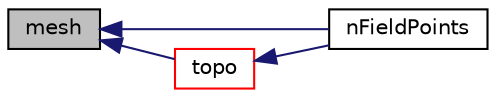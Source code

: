digraph "mesh"
{
  bgcolor="transparent";
  edge [fontname="Helvetica",fontsize="10",labelfontname="Helvetica",labelfontsize="10"];
  node [fontname="Helvetica",fontsize="10",shape=record];
  rankdir="LR";
  Node1 [label="mesh",height=0.2,width=0.4,color="black", fillcolor="grey75", style="filled", fontcolor="black"];
  Node1 -> Node2 [dir="back",color="midnightblue",fontsize="10",style="solid",fontname="Helvetica"];
  Node2 [label="nFieldPoints",height=0.2,width=0.4,color="black",URL="$a02910.html#ae126d24a72e42a3fe323e920272bc3c0",tooltip="Number of field points. "];
  Node1 -> Node3 [dir="back",color="midnightblue",fontsize="10",style="solid",fontname="Helvetica"];
  Node3 [label="topo",height=0.2,width=0.4,color="red",URL="$a02910.html#a478aa8cf0099aef591638c8afc2066d9",tooltip="topology "];
  Node3 -> Node2 [dir="back",color="midnightblue",fontsize="10",style="solid",fontname="Helvetica"];
}
